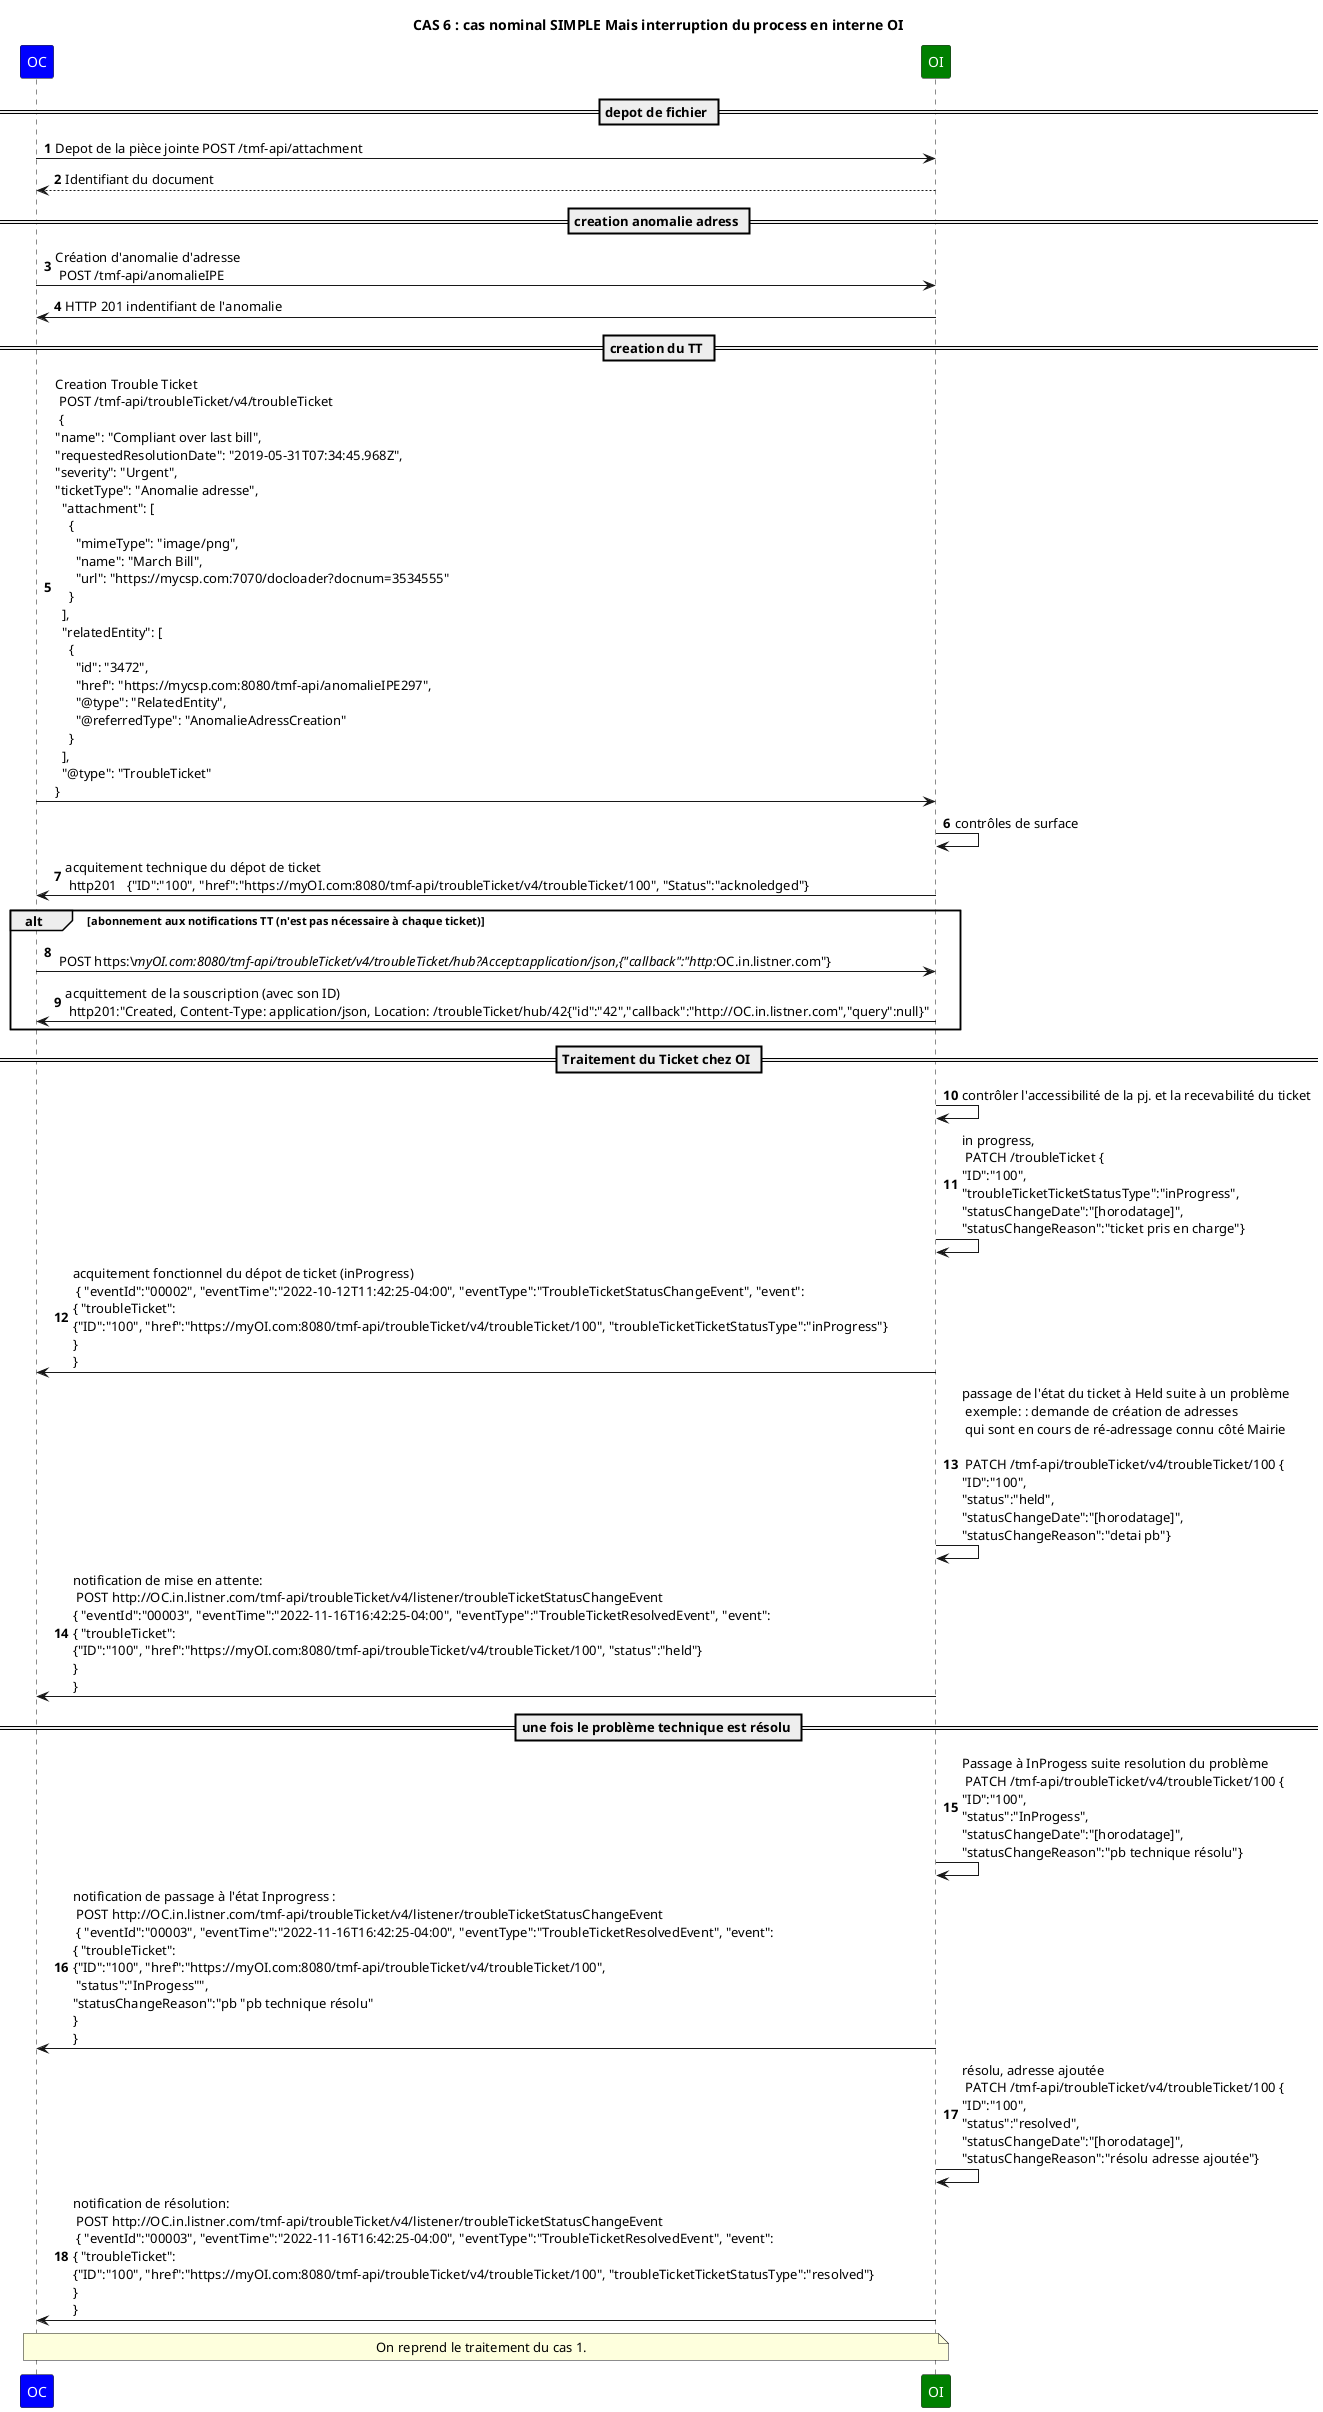 @startuml

skinparam ParticipantFontColor automatic

title: CAS 6 : cas nominal SIMPLE Mais interruption du process en interne OI

autonumber

participant OC #Blue
participant OI #Green

== depot de fichier ==
OC->OI: Depot de la pièce jointe POST /tmf-api/attachment
OI --> OC: Identifiant du document
== creation anomalie adress ==
OC->OI: Création d'anomalie d'adresse \n POST /tmf-api/anomalieIPE
OI->OC: HTTP 201 indentifiant de l'anomalie
== creation du TT ==
OC->OI: Creation Trouble Ticket \n POST /tmf-api/troubleTicket/v4/troubleTicket \n {\n"name": "Compliant over last bill",\n"requestedResolutionDate": "2019-05-31T07:34:45.968Z",\n"severity": "Urgent",\n"ticketType": "Anomalie adresse",\n  "attachment": [\n    {\n      "mimeType": "image/png",\n      "name": "March Bill",\n      "url": "https://mycsp.com:7070/docloader?docnum=3534555"\n    }\n  ],\n  "relatedEntity": [\n    {\n      "id": "3472",\n      "href": "https://mycsp.com:8080/tmf-api/anomalieIPE297",\n      "@type": "RelatedEntity",\n      "@referredType": "AnomalieAdressCreation"\n    }\n  ],\n  "@type": "TroubleTicket"\n}

OI->OI: contrôles de surface

OI->OC: acquitement technique du dépot de ticket \n http201   {"ID":"100", "href":"https://myOI.com:8080/tmf-api/troubleTicket/v4/troubleTicket/100", "Status":"acknoledged"}

alt abonnement aux notifications TT (n'est pas nécessaire à chaque ticket)
OC->OI:  \n POST https:\//myOI.com:8080/tmf-api/troubleTicket/v4/troubleTicket/hub?Accept:application/json,{"callback":"http://OC.in.listner.com"}
OI->OC: acquittement de la souscription (avec son ID) \n http201:"Created, Content-Type: application/json, Location: /troubleTicket/hub/42{"id":"42","callback":"http://OC.in.listner.com","query":null}"

end
== Traitement du Ticket chez OI ==


OI->OI: contrôler l'accessibilité de la pj. et la recevabilité du ticket

OI->OI: in progress,  \n PATCH /troubleTicket {\n"ID":"100",\n"troubleTicketTicketStatusType":"inProgress",\n"statusChangeDate":"[horodatage]",\n"statusChangeReason":"ticket pris en charge"}


OI->OC: acquitement fonctionnel du dépot de ticket (inProgress) \n { "eventId":"00002", "eventTime":"2022-10-12T11:42:25-04:00", "eventType":"TroubleTicketStatusChangeEvent", "event": \n{ "troubleTicket": \n{"ID":"100", "href":"https://myOI.com:8080/tmf-api/troubleTicket/v4/troubleTicket/100", "troubleTicketTicketStatusType":"inProgress"}\n} \n}

OI->OI: passage de l'état du ticket à Held suite à un problème \n exemple: : demande de création de adresses \n qui sont en cours de ré-adressage connu côté Mairie \n\n PATCH /tmf-api/troubleTicket/v4/troubleTicket/100 {\n"ID":"100",\n"status":"held",\n"statusChangeDate":"[horodatage]",\n"statusChangeReason":"detai pb"}
OI->OC: notification de mise en attente: \n POST http://OC.in.listner.com/tmf-api/troubleTicket/v4/listener/troubleTicketStatusChangeEvent \n{ "eventId":"00003", "eventTime":"2022-11-16T16:42:25-04:00", "eventType":"TroubleTicketResolvedEvent", "event": \n{ "troubleTicket": \n{"ID":"100", "href":"https://myOI.com:8080/tmf-api/troubleTicket/v4/troubleTicket/100", "status":"held"}\n} \n}

== une fois le problème technique est résolu ==

OI->OI: Passage à InProgess suite resolution du problème \n PATCH /tmf-api/troubleTicket/v4/troubleTicket/100 {\n"ID":"100",\n"status":"InProgess",\n"statusChangeDate":"[horodatage]",\n"statusChangeReason":"pb technique résolu"}
OI->OC: notification de passage à l'état Inprogress : \n POST http://OC.in.listner.com/tmf-api/troubleTicket/v4/listener/troubleTicketStatusChangeEvent \n { "eventId":"00003", "eventTime":"2022-11-16T16:42:25-04:00", "eventType":"TroubleTicketResolvedEvent", "event": \n{ "troubleTicket": \n{"ID":"100", "href":"https://myOI.com:8080/tmf-api/troubleTicket/v4/troubleTicket/100",\n "status":"InProgess"",\n"statusChangeReason":"pb "pb technique résolu"\n} \n}

OI->OI: résolu, adresse ajoutée \n PATCH /tmf-api/troubleTicket/v4/troubleTicket/100 {\n"ID":"100",\n"status":"resolved",\n"statusChangeDate":"[horodatage]",\n"statusChangeReason":"résolu adresse ajoutée"}


OI->OC: notification de résolution: \n POST http://OC.in.listner.com/tmf-api/troubleTicket/v4/listener/troubleTicketStatusChangeEvent \n { "eventId":"00003", "eventTime":"2022-11-16T16:42:25-04:00", "eventType":"TroubleTicketResolvedEvent", "event": \n{ "troubleTicket": \n{"ID":"100", "href":"https://myOI.com:8080/tmf-api/troubleTicket/v4/troubleTicket/100", "troubleTicketTicketStatusType":"resolved"}\n} \n}



note over OI,  OC
On reprend le traitement du cas 1.
endnote


@enduml





